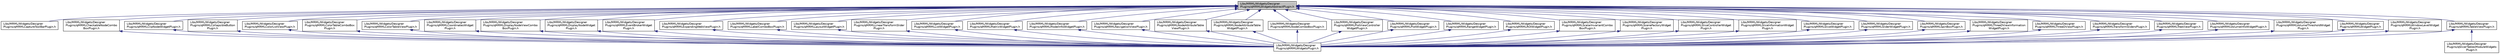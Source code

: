 digraph "Libs/MRML/Widgets/DesignerPlugins/qMRMLWidgetsAbstractPlugin.h"
{
  bgcolor="transparent";
  edge [fontname="Helvetica",fontsize="10",labelfontname="Helvetica",labelfontsize="10"];
  node [fontname="Helvetica",fontsize="10",shape=record];
  Node4 [label="Libs/MRML/Widgets/Designer\lPlugins/qMRMLWidgetsAbstractPlugin.h",height=0.2,width=0.4,color="black", fillcolor="grey75", style="filled", fontcolor="black"];
  Node4 -> Node5 [dir="back",color="midnightblue",fontsize="10",style="solid",fontname="Helvetica"];
  Node5 [label="Libs/MRML/Widgets/Designer\lPlugins/qMRMLCaptureToolBarPlugin.h",height=0.2,width=0.4,color="black",URL="$qMRMLCaptureToolBarPlugin_8h.html"];
  Node4 -> Node6 [dir="back",color="midnightblue",fontsize="10",style="solid",fontname="Helvetica"];
  Node6 [label="Libs/MRML/Widgets/Designer\lPlugins/qMRMLCheckableNodeCombo\lBoxPlugin.h",height=0.2,width=0.4,color="black",URL="$qMRMLCheckableNodeComboBoxPlugin_8h.html"];
  Node6 -> Node7 [dir="back",color="midnightblue",fontsize="10",style="solid",fontname="Helvetica"];
  Node7 [label="Libs/MRML/Widgets/Designer\lPlugins/qMRMLWidgetsPlugin.h",height=0.2,width=0.4,color="black",URL="$qMRMLWidgetsPlugin_8h.html"];
  Node4 -> Node8 [dir="back",color="midnightblue",fontsize="10",style="solid",fontname="Helvetica"];
  Node8 [label="Libs/MRML/Widgets/Designer\lPlugins/qMRMLClipNodeWidgetPlugin.h",height=0.2,width=0.4,color="black",URL="$qMRMLClipNodeWidgetPlugin_8h.html"];
  Node8 -> Node7 [dir="back",color="midnightblue",fontsize="10",style="solid",fontname="Helvetica"];
  Node4 -> Node9 [dir="back",color="midnightblue",fontsize="10",style="solid",fontname="Helvetica"];
  Node9 [label="Libs/MRML/Widgets/Designer\lPlugins/qMRMLCollapsibleButton\lPlugin.h",height=0.2,width=0.4,color="black",URL="$qMRMLCollapsibleButtonPlugin_8h.html"];
  Node9 -> Node7 [dir="back",color="midnightblue",fontsize="10",style="solid",fontname="Helvetica"];
  Node4 -> Node10 [dir="back",color="midnightblue",fontsize="10",style="solid",fontname="Helvetica"];
  Node10 [label="Libs/MRML/Widgets/Designer\lPlugins/qMRMLColorListViewPlugin.h",height=0.2,width=0.4,color="black",URL="$qMRMLColorListViewPlugin_8h.html"];
  Node10 -> Node7 [dir="back",color="midnightblue",fontsize="10",style="solid",fontname="Helvetica"];
  Node4 -> Node11 [dir="back",color="midnightblue",fontsize="10",style="solid",fontname="Helvetica"];
  Node11 [label="Libs/MRML/Widgets/Designer\lPlugins/qMRMLColorTableComboBox\lPlugin.h",height=0.2,width=0.4,color="black",URL="$qMRMLColorTableComboBoxPlugin_8h.html"];
  Node11 -> Node7 [dir="back",color="midnightblue",fontsize="10",style="solid",fontname="Helvetica"];
  Node4 -> Node12 [dir="back",color="midnightblue",fontsize="10",style="solid",fontname="Helvetica"];
  Node12 [label="Libs/MRML/Widgets/Designer\lPlugins/qMRMLColorTableViewPlugin.h",height=0.2,width=0.4,color="black",URL="$qMRMLColorTableViewPlugin_8h.html"];
  Node12 -> Node7 [dir="back",color="midnightblue",fontsize="10",style="solid",fontname="Helvetica"];
  Node4 -> Node13 [dir="back",color="midnightblue",fontsize="10",style="solid",fontname="Helvetica"];
  Node13 [label="Libs/MRML/Widgets/Designer\lPlugins/qMRMLCoordinatesWidget\lPlugin.h",height=0.2,width=0.4,color="black",URL="$qMRMLCoordinatesWidgetPlugin_8h.html"];
  Node13 -> Node7 [dir="back",color="midnightblue",fontsize="10",style="solid",fontname="Helvetica"];
  Node4 -> Node14 [dir="back",color="midnightblue",fontsize="10",style="solid",fontname="Helvetica"];
  Node14 [label="Libs/MRML/Widgets/Designer\lPlugins/qMRMLDisplayNodeViewCombo\lBoxPlugin.h",height=0.2,width=0.4,color="black",URL="$qMRMLDisplayNodeViewComboBoxPlugin_8h.html"];
  Node14 -> Node7 [dir="back",color="midnightblue",fontsize="10",style="solid",fontname="Helvetica"];
  Node4 -> Node15 [dir="back",color="midnightblue",fontsize="10",style="solid",fontname="Helvetica"];
  Node15 [label="Libs/MRML/Widgets/Designer\lPlugins/qMRMLDisplayNodeWidget\lPlugin.h",height=0.2,width=0.4,color="black",URL="$qMRMLDisplayNodeWidgetPlugin_8h.html"];
  Node15 -> Node7 [dir="back",color="midnightblue",fontsize="10",style="solid",fontname="Helvetica"];
  Node4 -> Node16 [dir="back",color="midnightblue",fontsize="10",style="solid",fontname="Helvetica"];
  Node16 [label="Libs/MRML/Widgets/Designer\lPlugins/qMRMLEventBrokerWidget\lPlugin.h",height=0.2,width=0.4,color="black",URL="$qMRMLEventBrokerWidgetPlugin_8h.html"];
  Node16 -> Node7 [dir="back",color="midnightblue",fontsize="10",style="solid",fontname="Helvetica"];
  Node4 -> Node17 [dir="back",color="midnightblue",fontsize="10",style="solid",fontname="Helvetica"];
  Node17 [label="Libs/MRML/Widgets/Designer\lPlugins/qMRMLExpandingWebViewPlugin.h",height=0.2,width=0.4,color="black",URL="$qMRMLExpandingWebViewPlugin_8h.html"];
  Node17 -> Node7 [dir="back",color="midnightblue",fontsize="10",style="solid",fontname="Helvetica"];
  Node4 -> Node18 [dir="back",color="midnightblue",fontsize="10",style="solid",fontname="Helvetica"];
  Node18 [label="Libs/MRML/Widgets/Designer\lPlugins/qMRMLLabelComboBoxPlugin.h",height=0.2,width=0.4,color="black",URL="$qMRMLLabelComboBoxPlugin_8h.html"];
  Node18 -> Node7 [dir="back",color="midnightblue",fontsize="10",style="solid",fontname="Helvetica"];
  Node4 -> Node19 [dir="back",color="midnightblue",fontsize="10",style="solid",fontname="Helvetica"];
  Node19 [label="Libs/MRML/Widgets/Designer\lPlugins/qMRMLLayoutWidgetPlugin.h",height=0.2,width=0.4,color="black",URL="$qMRMLLayoutWidgetPlugin_8h.html"];
  Node19 -> Node7 [dir="back",color="midnightblue",fontsize="10",style="solid",fontname="Helvetica"];
  Node4 -> Node20 [dir="back",color="midnightblue",fontsize="10",style="solid",fontname="Helvetica"];
  Node20 [label="Libs/MRML/Widgets/Designer\lPlugins/qMRMLLinearTransformSlider\lPlugin.h",height=0.2,width=0.4,color="black",URL="$qMRMLLinearTransformSliderPlugin_8h.html"];
  Node20 -> Node7 [dir="back",color="midnightblue",fontsize="10",style="solid",fontname="Helvetica"];
  Node4 -> Node21 [dir="back",color="midnightblue",fontsize="10",style="solid",fontname="Helvetica"];
  Node21 [label="Libs/MRML/Widgets/Designer\lPlugins/qMRMLListWidgetPlugin.h",height=0.2,width=0.4,color="black",URL="$qMRMLListWidgetPlugin_8h.html"];
  Node21 -> Node7 [dir="back",color="midnightblue",fontsize="10",style="solid",fontname="Helvetica"];
  Node4 -> Node22 [dir="back",color="midnightblue",fontsize="10",style="solid",fontname="Helvetica"];
  Node22 [label="Libs/MRML/Widgets/Designer\lPlugins/qMRMLMatrixWidgetPlugin.h",height=0.2,width=0.4,color="black",URL="$qMRMLMatrixWidgetPlugin_8h.html"];
  Node22 -> Node7 [dir="back",color="midnightblue",fontsize="10",style="solid",fontname="Helvetica"];
  Node4 -> Node23 [dir="back",color="midnightblue",fontsize="10",style="solid",fontname="Helvetica"];
  Node23 [label="Libs/MRML/Widgets/Designer\lPlugins/qMRMLModelInfoWidgetPlugin.h",height=0.2,width=0.4,color="black",URL="$qMRMLModelInfoWidgetPlugin_8h.html"];
  Node23 -> Node7 [dir="back",color="midnightblue",fontsize="10",style="solid",fontname="Helvetica"];
  Node4 -> Node24 [dir="back",color="midnightblue",fontsize="10",style="solid",fontname="Helvetica"];
  Node24 [label="Libs/MRML/Widgets/Designer\lPlugins/qMRMLNavigationViewPlugin.h",height=0.2,width=0.4,color="black",URL="$qMRMLNavigationViewPlugin_8h.html"];
  Node24 -> Node7 [dir="back",color="midnightblue",fontsize="10",style="solid",fontname="Helvetica"];
  Node4 -> Node25 [dir="back",color="midnightblue",fontsize="10",style="solid",fontname="Helvetica"];
  Node25 [label="Libs/MRML/Widgets/Designer\lPlugins/qMRMLNodeAttributeTable\lViewPlugin.h",height=0.2,width=0.4,color="black",URL="$qMRMLNodeAttributeTableViewPlugin_8h.html"];
  Node25 -> Node7 [dir="back",color="midnightblue",fontsize="10",style="solid",fontname="Helvetica"];
  Node4 -> Node26 [dir="back",color="midnightblue",fontsize="10",style="solid",fontname="Helvetica"];
  Node26 [label="Libs/MRML/Widgets/Designer\lPlugins/qMRMLNodeAttributeTable\lWidgetPlugin.h",height=0.2,width=0.4,color="black",URL="$qMRMLNodeAttributeTableWidgetPlugin_8h.html"];
  Node26 -> Node7 [dir="back",color="midnightblue",fontsize="10",style="solid",fontname="Helvetica"];
  Node4 -> Node27 [dir="back",color="midnightblue",fontsize="10",style="solid",fontname="Helvetica"];
  Node27 [label="Libs/MRML/Widgets/Designer\lPlugins/qMRMLNodeComboBoxPlugin.h",height=0.2,width=0.4,color="black",URL="$qMRMLNodeComboBoxPlugin_8h.html"];
  Node27 -> Node7 [dir="back",color="midnightblue",fontsize="10",style="solid",fontname="Helvetica"];
  Node4 -> Node28 [dir="back",color="midnightblue",fontsize="10",style="solid",fontname="Helvetica"];
  Node28 [label="Libs/MRML/Widgets/Designer\lPlugins/qMRMLPlotViewController\lWidgetPlugin.h",height=0.2,width=0.4,color="black",URL="$qMRMLPlotViewControllerWidgetPlugin_8h.html"];
  Node28 -> Node7 [dir="back",color="midnightblue",fontsize="10",style="solid",fontname="Helvetica"];
  Node4 -> Node29 [dir="back",color="midnightblue",fontsize="10",style="solid",fontname="Helvetica"];
  Node29 [label="Libs/MRML/Widgets/Designer\lPlugins/qMRMLPlotWidgetPlugin.h",height=0.2,width=0.4,color="black",URL="$qMRMLPlotWidgetPlugin_8h.html"];
  Node29 -> Node7 [dir="back",color="midnightblue",fontsize="10",style="solid",fontname="Helvetica"];
  Node4 -> Node30 [dir="back",color="midnightblue",fontsize="10",style="solid",fontname="Helvetica"];
  Node30 [label="Libs/MRML/Widgets/Designer\lPlugins/qMRMLRangeWidgetPlugin.h",height=0.2,width=0.4,color="black",URL="$qMRMLRangeWidgetPlugin_8h.html"];
  Node30 -> Node7 [dir="back",color="midnightblue",fontsize="10",style="solid",fontname="Helvetica"];
  Node4 -> Node31 [dir="back",color="midnightblue",fontsize="10",style="solid",fontname="Helvetica"];
  Node31 [label="Libs/MRML/Widgets/Designer\lPlugins/qMRMLROIWidgetPlugin.h",height=0.2,width=0.4,color="black",URL="$qMRMLROIWidgetPlugin_8h.html"];
  Node31 -> Node7 [dir="back",color="midnightblue",fontsize="10",style="solid",fontname="Helvetica"];
  Node4 -> Node32 [dir="back",color="midnightblue",fontsize="10",style="solid",fontname="Helvetica"];
  Node32 [label="Libs/MRML/Widgets/Designer\lPlugins/qMRMLScalarInvariantCombo\lBoxPlugin.h",height=0.2,width=0.4,color="black",URL="$qMRMLScalarInvariantComboBoxPlugin_8h.html"];
  Node32 -> Node7 [dir="back",color="midnightblue",fontsize="10",style="solid",fontname="Helvetica"];
  Node4 -> Node33 [dir="back",color="midnightblue",fontsize="10",style="solid",fontname="Helvetica"];
  Node33 [label="Libs/MRML/Widgets/Designer\lPlugins/qMRMLSceneFactoryWidget\lPlugin.h",height=0.2,width=0.4,color="black",URL="$qMRMLSceneFactoryWidgetPlugin_8h.html"];
  Node33 -> Node7 [dir="back",color="midnightblue",fontsize="10",style="solid",fontname="Helvetica"];
  Node4 -> Node34 [dir="back",color="midnightblue",fontsize="10",style="solid",fontname="Helvetica"];
  Node34 [label="Libs/MRML/Widgets/Designer\lPlugins/qMRMLSliceControllerWidget\lPlugin.h",height=0.2,width=0.4,color="black",URL="$qMRMLSliceControllerWidgetPlugin_8h.html"];
  Node34 -> Node7 [dir="back",color="midnightblue",fontsize="10",style="solid",fontname="Helvetica"];
  Node4 -> Node35 [dir="back",color="midnightblue",fontsize="10",style="solid",fontname="Helvetica"];
  Node35 [label="Libs/MRML/Widgets/Designer\lPlugins/qMRMLSliceInformationWidget\lPlugin.h",height=0.2,width=0.4,color="black",URL="$qMRMLSliceInformationWidgetPlugin_8h.html"];
  Node35 -> Node7 [dir="back",color="midnightblue",fontsize="10",style="solid",fontname="Helvetica"];
  Node4 -> Node36 [dir="back",color="midnightblue",fontsize="10",style="solid",fontname="Helvetica"];
  Node36 [label="Libs/MRML/Widgets/Designer\lPlugins/qMRMLSliceWidgetPlugin.h",height=0.2,width=0.4,color="black",URL="$qMRMLSliceWidgetPlugin_8h.html"];
  Node36 -> Node7 [dir="back",color="midnightblue",fontsize="10",style="solid",fontname="Helvetica"];
  Node4 -> Node37 [dir="back",color="midnightblue",fontsize="10",style="solid",fontname="Helvetica"];
  Node37 [label="Libs/MRML/Widgets/Designer\lPlugins/qMRMLSliderWidgetPlugin.h",height=0.2,width=0.4,color="black",URL="$qMRMLSliderWidgetPlugin_8h.html"];
  Node37 -> Node7 [dir="back",color="midnightblue",fontsize="10",style="solid",fontname="Helvetica"];
  Node4 -> Node38 [dir="back",color="midnightblue",fontsize="10",style="solid",fontname="Helvetica"];
  Node38 [label="Libs/MRML/Widgets/Designer\lPlugins/qMRMLSpinBoxPlugin.h",height=0.2,width=0.4,color="black",URL="$qMRMLSpinBoxPlugin_8h.html"];
  Node38 -> Node7 [dir="back",color="midnightblue",fontsize="10",style="solid",fontname="Helvetica"];
  Node4 -> Node39 [dir="back",color="midnightblue",fontsize="10",style="solid",fontname="Helvetica"];
  Node39 [label="Libs/MRML/Widgets/Designer\lPlugins/qMRMLTableViewPlugin.h",height=0.2,width=0.4,color="black",URL="$qMRMLTableViewPlugin_8h.html"];
  Node39 -> Node7 [dir="back",color="midnightblue",fontsize="10",style="solid",fontname="Helvetica"];
  Node39 -> Node40 [dir="back",color="midnightblue",fontsize="10",style="solid",fontname="Helvetica"];
  Node40 [label="Libs/MRML/Widgets/Designer\lPlugins/qSlicerTablesModuleWidgets\lPlugin.h",height=0.2,width=0.4,color="black",URL="$Libs_2MRML_2Widgets_2DesignerPlugins_2qSlicerTablesModuleWidgetsPlugin_8h.html"];
  Node4 -> Node41 [dir="back",color="midnightblue",fontsize="10",style="solid",fontname="Helvetica"];
  Node41 [label="Libs/MRML/Widgets/Designer\lPlugins/qMRMLThreeDViewInformation\lWidgetPlugin.h",height=0.2,width=0.4,color="black",URL="$qMRMLThreeDViewInformationWidgetPlugin_8h.html"];
  Node41 -> Node7 [dir="back",color="midnightblue",fontsize="10",style="solid",fontname="Helvetica"];
  Node4 -> Node42 [dir="back",color="midnightblue",fontsize="10",style="solid",fontname="Helvetica"];
  Node42 [label="Libs/MRML/Widgets/Designer\lPlugins/qMRMLThreeDViewPlugin.h",height=0.2,width=0.4,color="black",URL="$qMRMLThreeDViewPlugin_8h.html"];
  Node42 -> Node7 [dir="back",color="midnightblue",fontsize="10",style="solid",fontname="Helvetica"];
  Node4 -> Node43 [dir="back",color="midnightblue",fontsize="10",style="solid",fontname="Helvetica"];
  Node43 [label="Libs/MRML/Widgets/Designer\lPlugins/qMRMLTransformSlidersPlugin.h",height=0.2,width=0.4,color="black",URL="$qMRMLTransformSlidersPlugin_8h.html"];
  Node43 -> Node7 [dir="back",color="midnightblue",fontsize="10",style="solid",fontname="Helvetica"];
  Node4 -> Node44 [dir="back",color="midnightblue",fontsize="10",style="solid",fontname="Helvetica"];
  Node44 [label="Libs/MRML/Widgets/Designer\lPlugins/qMRMLTreeViewPlugin.h",height=0.2,width=0.4,color="black",URL="$qMRMLTreeViewPlugin_8h.html"];
  Node44 -> Node7 [dir="back",color="midnightblue",fontsize="10",style="solid",fontname="Helvetica"];
  Node4 -> Node45 [dir="back",color="midnightblue",fontsize="10",style="solid",fontname="Helvetica"];
  Node45 [label="Libs/MRML/Widgets/Designer\lPlugins/qMRMLVolumeInfoWidgetPlugin.h",height=0.2,width=0.4,color="black",URL="$qMRMLVolumeInfoWidgetPlugin_8h.html"];
  Node45 -> Node7 [dir="back",color="midnightblue",fontsize="10",style="solid",fontname="Helvetica"];
  Node4 -> Node46 [dir="back",color="midnightblue",fontsize="10",style="solid",fontname="Helvetica"];
  Node46 [label="Libs/MRML/Widgets/Designer\lPlugins/qMRMLVolumeThresholdWidget\lPlugin.h",height=0.2,width=0.4,color="black",URL="$qMRMLVolumeThresholdWidgetPlugin_8h.html"];
  Node46 -> Node7 [dir="back",color="midnightblue",fontsize="10",style="solid",fontname="Helvetica"];
  Node4 -> Node47 [dir="back",color="midnightblue",fontsize="10",style="solid",fontname="Helvetica"];
  Node47 [label="Libs/MRML/Widgets/Designer\lPlugins/qMRMLWidgetPlugin.h",height=0.2,width=0.4,color="black",URL="$qMRMLWidgetPlugin_8h.html"];
  Node47 -> Node7 [dir="back",color="midnightblue",fontsize="10",style="solid",fontname="Helvetica"];
  Node4 -> Node48 [dir="back",color="midnightblue",fontsize="10",style="solid",fontname="Helvetica"];
  Node48 [label="Libs/MRML/Widgets/Designer\lPlugins/qMRMLWindowLevelWidget\lPlugin.h",height=0.2,width=0.4,color="black",URL="$qMRMLWindowLevelWidgetPlugin_8h.html"];
  Node48 -> Node7 [dir="back",color="midnightblue",fontsize="10",style="solid",fontname="Helvetica"];
}

